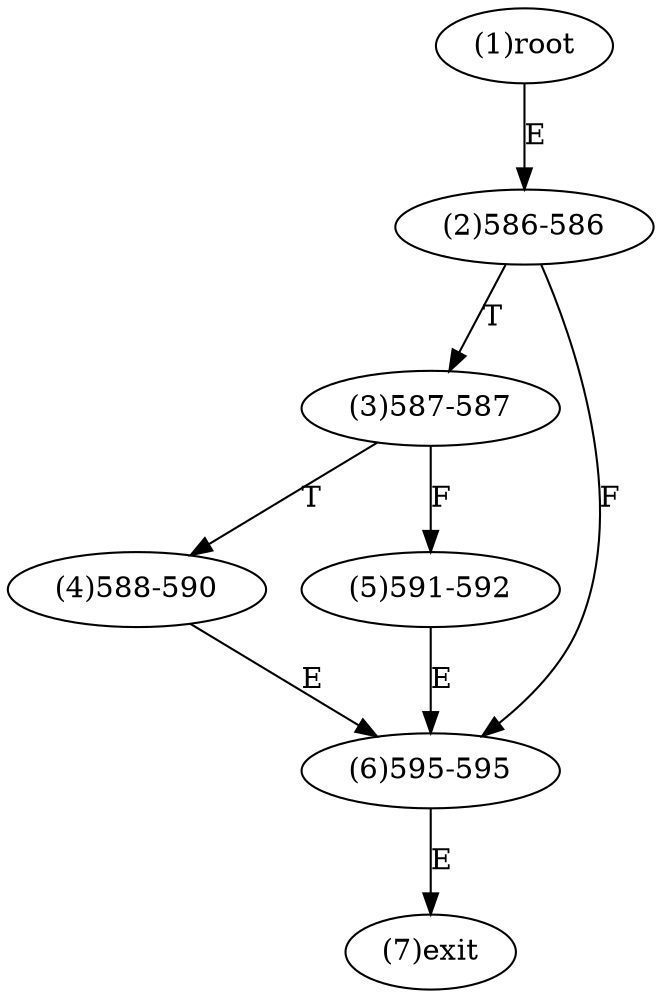 digraph "" { 
1[ label="(1)root"];
2[ label="(2)586-586"];
3[ label="(3)587-587"];
4[ label="(4)588-590"];
5[ label="(5)591-592"];
6[ label="(6)595-595"];
7[ label="(7)exit"];
1->2[ label="E"];
2->6[ label="F"];
2->3[ label="T"];
3->5[ label="F"];
3->4[ label="T"];
4->6[ label="E"];
5->6[ label="E"];
6->7[ label="E"];
}